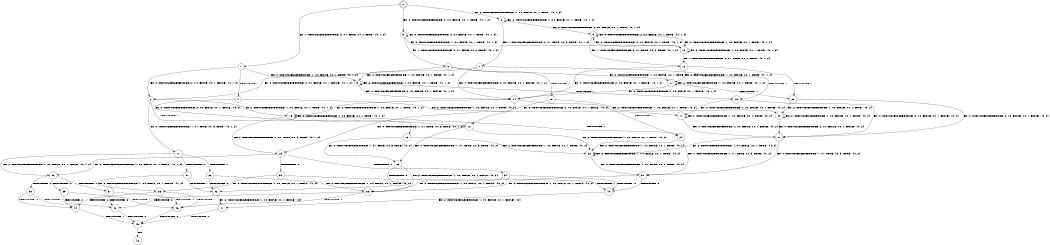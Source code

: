 digraph BCG {
size = "7, 10.5";
center = TRUE;
node [shape = circle];
0 [peripheries = 2];
0 -> 1 [label = "EX !1 !ATOMIC_EXCH_BRANCH (2, +1, TRUE, +0, 2, TRUE) !{0, 1, 2}"];
0 -> 2 [label = "EX !2 !ATOMIC_EXCH_BRANCH (1, +0, FALSE, +0, 1, TRUE) !{0, 1, 2}"];
0 -> 3 [label = "EX !0 !ATOMIC_EXCH_BRANCH (2, +0, FALSE, +0, 1, TRUE) !{0, 1, 2}"];
1 -> 4 [label = "TERMINATE !1"];
1 -> 5 [label = "EX !2 !ATOMIC_EXCH_BRANCH (1, +0, FALSE, +0, 1, TRUE) !{0, 1, 2}"];
1 -> 6 [label = "EX !0 !ATOMIC_EXCH_BRANCH (2, +0, FALSE, +0, 1, FALSE) !{0, 1, 2}"];
2 -> 7 [label = "EX !1 !ATOMIC_EXCH_BRANCH (2, +1, TRUE, +0, 2, TRUE) !{0, 1, 2}"];
2 -> 8 [label = "EX !0 !ATOMIC_EXCH_BRANCH (2, +0, FALSE, +0, 1, TRUE) !{0, 1, 2}"];
2 -> 2 [label = "EX !2 !ATOMIC_EXCH_BRANCH (1, +0, FALSE, +0, 1, TRUE) !{0, 1, 2}"];
3 -> 9 [label = "EX !1 !ATOMIC_EXCH_BRANCH (2, +1, TRUE, +0, 2, TRUE) !{0, 1, 2}"];
3 -> 10 [label = "EX !2 !ATOMIC_EXCH_BRANCH (1, +0, FALSE, +0, 1, TRUE) !{0, 1, 2}"];
3 -> 3 [label = "EX !0 !ATOMIC_EXCH_BRANCH (2, +0, FALSE, +0, 1, TRUE) !{0, 1, 2}"];
4 -> 11 [label = "EX !2 !ATOMIC_EXCH_BRANCH (1, +0, FALSE, +0, 1, TRUE) !{0, 2}"];
4 -> 12 [label = "EX !0 !ATOMIC_EXCH_BRANCH (2, +0, FALSE, +0, 1, FALSE) !{0, 2}"];
5 -> 13 [label = "TERMINATE !1"];
5 -> 14 [label = "EX !0 !ATOMIC_EXCH_BRANCH (2, +0, FALSE, +0, 1, FALSE) !{0, 1, 2}"];
5 -> 5 [label = "EX !2 !ATOMIC_EXCH_BRANCH (1, +0, FALSE, +0, 1, TRUE) !{0, 1, 2}"];
6 -> 15 [label = "TERMINATE !1"];
6 -> 16 [label = "EX !2 !ATOMIC_EXCH_BRANCH (1, +0, FALSE, +0, 1, TRUE) !{0, 1, 2}"];
6 -> 17 [label = "EX !0 !ATOMIC_EXCH_BRANCH (1, +1, TRUE, +0, 3, TRUE) !{0, 1, 2}"];
7 -> 13 [label = "TERMINATE !1"];
7 -> 14 [label = "EX !0 !ATOMIC_EXCH_BRANCH (2, +0, FALSE, +0, 1, FALSE) !{0, 1, 2}"];
7 -> 5 [label = "EX !2 !ATOMIC_EXCH_BRANCH (1, +0, FALSE, +0, 1, TRUE) !{0, 1, 2}"];
8 -> 18 [label = "EX !1 !ATOMIC_EXCH_BRANCH (2, +1, TRUE, +0, 2, TRUE) !{0, 1, 2}"];
8 -> 10 [label = "EX !2 !ATOMIC_EXCH_BRANCH (1, +0, FALSE, +0, 1, TRUE) !{0, 1, 2}"];
8 -> 8 [label = "EX !0 !ATOMIC_EXCH_BRANCH (2, +0, FALSE, +0, 1, TRUE) !{0, 1, 2}"];
9 -> 19 [label = "TERMINATE !1"];
9 -> 20 [label = "EX !2 !ATOMIC_EXCH_BRANCH (1, +0, FALSE, +0, 1, TRUE) !{0, 1, 2}"];
9 -> 6 [label = "EX !0 !ATOMIC_EXCH_BRANCH (2, +0, FALSE, +0, 1, FALSE) !{0, 1, 2}"];
10 -> 18 [label = "EX !1 !ATOMIC_EXCH_BRANCH (2, +1, TRUE, +0, 2, TRUE) !{0, 1, 2}"];
10 -> 10 [label = "EX !2 !ATOMIC_EXCH_BRANCH (1, +0, FALSE, +0, 1, TRUE) !{0, 1, 2}"];
10 -> 8 [label = "EX !0 !ATOMIC_EXCH_BRANCH (2, +0, FALSE, +0, 1, TRUE) !{0, 1, 2}"];
11 -> 21 [label = "EX !0 !ATOMIC_EXCH_BRANCH (2, +0, FALSE, +0, 1, FALSE) !{0, 2}"];
11 -> 11 [label = "EX !2 !ATOMIC_EXCH_BRANCH (1, +0, FALSE, +0, 1, TRUE) !{0, 2}"];
12 -> 22 [label = "EX !2 !ATOMIC_EXCH_BRANCH (1, +0, FALSE, +0, 1, TRUE) !{0, 2}"];
12 -> 23 [label = "EX !0 !ATOMIC_EXCH_BRANCH (1, +1, TRUE, +0, 3, TRUE) !{0, 2}"];
13 -> 21 [label = "EX !0 !ATOMIC_EXCH_BRANCH (2, +0, FALSE, +0, 1, FALSE) !{0, 2}"];
13 -> 11 [label = "EX !2 !ATOMIC_EXCH_BRANCH (1, +0, FALSE, +0, 1, TRUE) !{0, 2}"];
14 -> 24 [label = "TERMINATE !1"];
14 -> 16 [label = "EX !2 !ATOMIC_EXCH_BRANCH (1, +0, FALSE, +0, 1, TRUE) !{0, 1, 2}"];
14 -> 25 [label = "EX !0 !ATOMIC_EXCH_BRANCH (1, +1, TRUE, +0, 3, TRUE) !{0, 1, 2}"];
15 -> 22 [label = "EX !2 !ATOMIC_EXCH_BRANCH (1, +0, FALSE, +0, 1, TRUE) !{0, 2}"];
15 -> 23 [label = "EX !0 !ATOMIC_EXCH_BRANCH (1, +1, TRUE, +0, 3, TRUE) !{0, 2}"];
16 -> 24 [label = "TERMINATE !1"];
16 -> 16 [label = "EX !2 !ATOMIC_EXCH_BRANCH (1, +0, FALSE, +0, 1, TRUE) !{0, 1, 2}"];
16 -> 25 [label = "EX !0 !ATOMIC_EXCH_BRANCH (1, +1, TRUE, +0, 3, TRUE) !{0, 1, 2}"];
17 -> 26 [label = "TERMINATE !1"];
17 -> 27 [label = "TERMINATE !0"];
17 -> 28 [label = "EX !2 !ATOMIC_EXCH_BRANCH (1, +0, FALSE, +0, 1, FALSE) !{0, 1, 2}"];
18 -> 29 [label = "TERMINATE !1"];
18 -> 20 [label = "EX !2 !ATOMIC_EXCH_BRANCH (1, +0, FALSE, +0, 1, TRUE) !{0, 1, 2}"];
18 -> 14 [label = "EX !0 !ATOMIC_EXCH_BRANCH (2, +0, FALSE, +0, 1, FALSE) !{0, 1, 2}"];
19 -> 30 [label = "EX !2 !ATOMIC_EXCH_BRANCH (1, +0, FALSE, +0, 1, TRUE) !{0, 2}"];
19 -> 12 [label = "EX !0 !ATOMIC_EXCH_BRANCH (2, +0, FALSE, +0, 1, FALSE) !{0, 2}"];
20 -> 29 [label = "TERMINATE !1"];
20 -> 20 [label = "EX !2 !ATOMIC_EXCH_BRANCH (1, +0, FALSE, +0, 1, TRUE) !{0, 1, 2}"];
20 -> 14 [label = "EX !0 !ATOMIC_EXCH_BRANCH (2, +0, FALSE, +0, 1, FALSE) !{0, 1, 2}"];
21 -> 22 [label = "EX !2 !ATOMIC_EXCH_BRANCH (1, +0, FALSE, +0, 1, TRUE) !{0, 2}"];
21 -> 31 [label = "EX !0 !ATOMIC_EXCH_BRANCH (1, +1, TRUE, +0, 3, TRUE) !{0, 2}"];
22 -> 22 [label = "EX !2 !ATOMIC_EXCH_BRANCH (1, +0, FALSE, +0, 1, TRUE) !{0, 2}"];
22 -> 31 [label = "EX !0 !ATOMIC_EXCH_BRANCH (1, +1, TRUE, +0, 3, TRUE) !{0, 2}"];
23 -> 32 [label = "TERMINATE !0"];
23 -> 33 [label = "EX !2 !ATOMIC_EXCH_BRANCH (1, +0, FALSE, +0, 1, FALSE) !{0, 2}"];
24 -> 22 [label = "EX !2 !ATOMIC_EXCH_BRANCH (1, +0, FALSE, +0, 1, TRUE) !{0, 2}"];
24 -> 31 [label = "EX !0 !ATOMIC_EXCH_BRANCH (1, +1, TRUE, +0, 3, TRUE) !{0, 2}"];
25 -> 34 [label = "TERMINATE !1"];
25 -> 35 [label = "TERMINATE !0"];
25 -> 28 [label = "EX !2 !ATOMIC_EXCH_BRANCH (1, +0, FALSE, +0, 1, FALSE) !{0, 1, 2}"];
26 -> 32 [label = "TERMINATE !0"];
26 -> 33 [label = "EX !2 !ATOMIC_EXCH_BRANCH (1, +0, FALSE, +0, 1, FALSE) !{0, 2}"];
27 -> 32 [label = "TERMINATE !1"];
27 -> 36 [label = "EX !2 !ATOMIC_EXCH_BRANCH (1, +0, FALSE, +0, 1, FALSE) !{1, 2}"];
28 -> 37 [label = "TERMINATE !1"];
28 -> 38 [label = "TERMINATE !2"];
28 -> 39 [label = "TERMINATE !0"];
29 -> 30 [label = "EX !2 !ATOMIC_EXCH_BRANCH (1, +0, FALSE, +0, 1, TRUE) !{0, 2}"];
29 -> 21 [label = "EX !0 !ATOMIC_EXCH_BRANCH (2, +0, FALSE, +0, 1, FALSE) !{0, 2}"];
30 -> 30 [label = "EX !2 !ATOMIC_EXCH_BRANCH (1, +0, FALSE, +0, 1, TRUE) !{0, 2}"];
30 -> 21 [label = "EX !0 !ATOMIC_EXCH_BRANCH (2, +0, FALSE, +0, 1, FALSE) !{0, 2}"];
31 -> 40 [label = "TERMINATE !0"];
31 -> 33 [label = "EX !2 !ATOMIC_EXCH_BRANCH (1, +0, FALSE, +0, 1, FALSE) !{0, 2}"];
32 -> 41 [label = "EX !2 !ATOMIC_EXCH_BRANCH (1, +0, FALSE, +0, 1, FALSE) !{2}"];
33 -> 42 [label = "TERMINATE !2"];
33 -> 43 [label = "TERMINATE !0"];
34 -> 40 [label = "TERMINATE !0"];
34 -> 33 [label = "EX !2 !ATOMIC_EXCH_BRANCH (1, +0, FALSE, +0, 1, FALSE) !{0, 2}"];
35 -> 40 [label = "TERMINATE !1"];
35 -> 36 [label = "EX !2 !ATOMIC_EXCH_BRANCH (1, +0, FALSE, +0, 1, FALSE) !{1, 2}"];
36 -> 43 [label = "TERMINATE !1"];
36 -> 44 [label = "TERMINATE !2"];
37 -> 42 [label = "TERMINATE !2"];
37 -> 43 [label = "TERMINATE !0"];
38 -> 42 [label = "TERMINATE !1"];
38 -> 44 [label = "TERMINATE !0"];
39 -> 43 [label = "TERMINATE !1"];
39 -> 44 [label = "TERMINATE !2"];
40 -> 41 [label = "EX !2 !ATOMIC_EXCH_BRANCH (1, +0, FALSE, +0, 1, FALSE) !{2}"];
41 -> 45 [label = "TERMINATE !2"];
42 -> 45 [label = "TERMINATE !0"];
43 -> 45 [label = "TERMINATE !2"];
44 -> 45 [label = "TERMINATE !1"];
45 -> 46 [label = "exit"];
}
